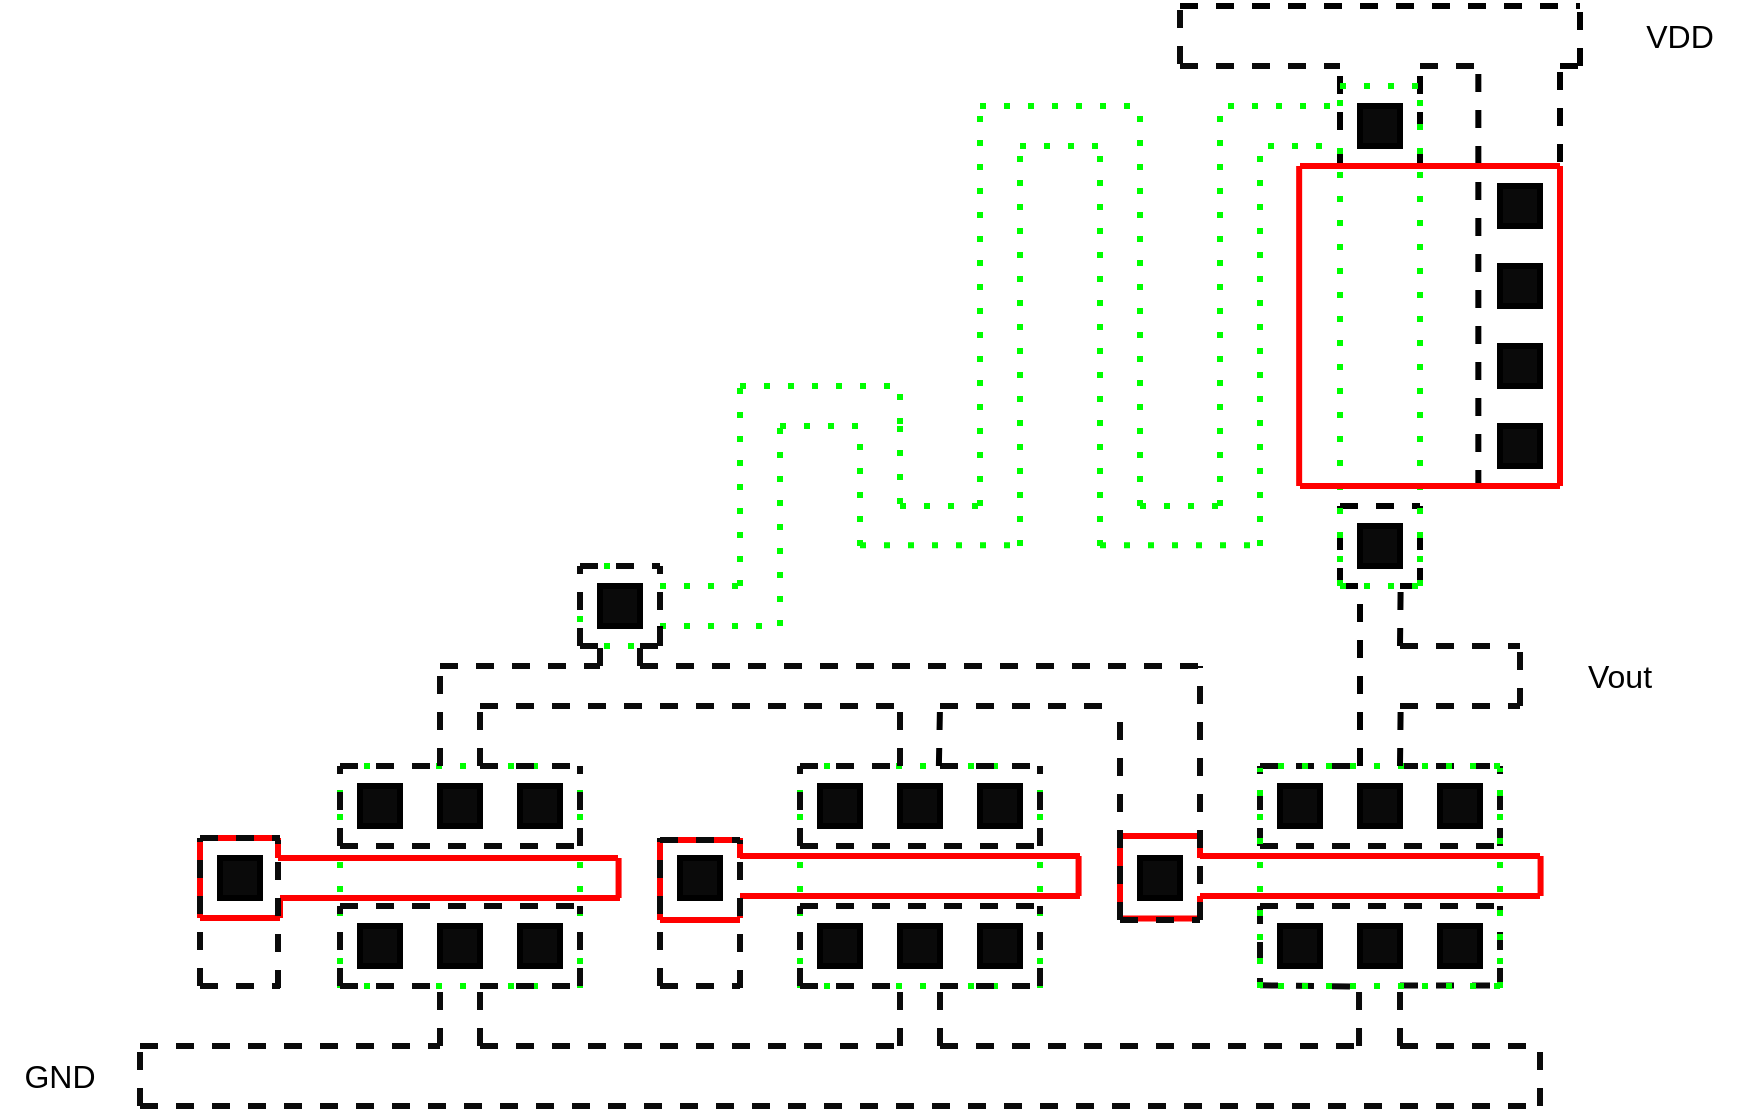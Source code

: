 <mxfile version="18.1.1" type="github">
  <diagram name="Page-1" id="099fd60b-425b-db50-ffb0-6b813814b670">
    <mxGraphModel dx="1888" dy="539" grid="1" gridSize="10" guides="1" tooltips="1" connect="1" arrows="1" fold="1" page="1" pageScale="1" pageWidth="850" pageHeight="1100" background="none" math="0" shadow="0">
      <root>
        <mxCell id="0" />
        <mxCell id="1" parent="0" />
        <mxCell id="wA9x3qdydGXnw0zg_fOg-1" value="" style="endArrow=none;dashed=1;html=1;rounded=0;strokeWidth=3;" edge="1" parent="1">
          <mxGeometry width="50" height="50" relative="1" as="geometry">
            <mxPoint x="440" y="50" as="sourcePoint" />
            <mxPoint x="640" y="50" as="targetPoint" />
          </mxGeometry>
        </mxCell>
        <mxCell id="wA9x3qdydGXnw0zg_fOg-2" value="" style="endArrow=none;dashed=1;html=1;rounded=0;strokeWidth=3;" edge="1" parent="1">
          <mxGeometry width="50" height="50" relative="1" as="geometry">
            <mxPoint x="640" y="80" as="sourcePoint" />
            <mxPoint x="640" y="50" as="targetPoint" />
          </mxGeometry>
        </mxCell>
        <mxCell id="wA9x3qdydGXnw0zg_fOg-4" value="" style="endArrow=none;dashed=1;html=1;rounded=0;strokeWidth=3;" edge="1" parent="1">
          <mxGeometry width="50" height="50" relative="1" as="geometry">
            <mxPoint x="630" y="80" as="sourcePoint" />
            <mxPoint x="640" y="80" as="targetPoint" />
          </mxGeometry>
        </mxCell>
        <mxCell id="wA9x3qdydGXnw0zg_fOg-6" value="" style="endArrow=none;dashed=1;html=1;rounded=0;strokeWidth=3;" edge="1" parent="1">
          <mxGeometry width="50" height="50" relative="1" as="geometry">
            <mxPoint x="630" y="290" as="sourcePoint" />
            <mxPoint x="630" y="80" as="targetPoint" />
          </mxGeometry>
        </mxCell>
        <mxCell id="wA9x3qdydGXnw0zg_fOg-7" value="" style="endArrow=none;dashed=1;html=1;rounded=0;strokeWidth=3;" edge="1" parent="1">
          <mxGeometry width="50" height="50" relative="1" as="geometry">
            <mxPoint x="589.17" y="291" as="sourcePoint" />
            <mxPoint x="589.17" y="81" as="targetPoint" />
          </mxGeometry>
        </mxCell>
        <mxCell id="wA9x3qdydGXnw0zg_fOg-9" value="" style="rounded=0;whiteSpace=wrap;html=1;fillColor=#0A0A0A;strokeWidth=3;" vertex="1" parent="1">
          <mxGeometry x="530" y="100" width="20" height="20" as="geometry" />
        </mxCell>
        <mxCell id="wA9x3qdydGXnw0zg_fOg-10" value="" style="rounded=0;whiteSpace=wrap;html=1;fillColor=#0A0A0A;strokeWidth=3;" vertex="1" parent="1">
          <mxGeometry x="600" y="140" width="20" height="20" as="geometry" />
        </mxCell>
        <mxCell id="wA9x3qdydGXnw0zg_fOg-11" value="" style="rounded=0;whiteSpace=wrap;html=1;fillColor=#0A0A0A;strokeWidth=3;" vertex="1" parent="1">
          <mxGeometry x="600" y="180" width="20" height="20" as="geometry" />
        </mxCell>
        <mxCell id="wA9x3qdydGXnw0zg_fOg-12" value="" style="rounded=0;whiteSpace=wrap;html=1;fillColor=#0A0A0A;strokeWidth=3;" vertex="1" parent="1">
          <mxGeometry x="600" y="220" width="20" height="20" as="geometry" />
        </mxCell>
        <mxCell id="wA9x3qdydGXnw0zg_fOg-13" value="" style="endArrow=none;dashed=1;html=1;rounded=0;strokeWidth=3;" edge="1" parent="1">
          <mxGeometry width="50" height="50" relative="1" as="geometry">
            <mxPoint x="560" y="130" as="sourcePoint" />
            <mxPoint x="560" y="80" as="targetPoint" />
          </mxGeometry>
        </mxCell>
        <mxCell id="wA9x3qdydGXnw0zg_fOg-14" value="" style="endArrow=none;dashed=1;html=1;rounded=0;strokeWidth=3;" edge="1" parent="1">
          <mxGeometry width="50" height="50" relative="1" as="geometry">
            <mxPoint x="520" y="130" as="sourcePoint" />
            <mxPoint x="560" y="130" as="targetPoint" />
          </mxGeometry>
        </mxCell>
        <mxCell id="wA9x3qdydGXnw0zg_fOg-15" value="" style="endArrow=none;dashed=1;html=1;rounded=0;strokeWidth=3;" edge="1" parent="1">
          <mxGeometry width="50" height="50" relative="1" as="geometry">
            <mxPoint x="520" y="130" as="sourcePoint" />
            <mxPoint x="520" y="80" as="targetPoint" />
          </mxGeometry>
        </mxCell>
        <mxCell id="wA9x3qdydGXnw0zg_fOg-16" value="" style="rounded=0;whiteSpace=wrap;html=1;fillColor=#0A0A0A;strokeWidth=3;" vertex="1" parent="1">
          <mxGeometry x="600" y="260" width="20" height="20" as="geometry" />
        </mxCell>
        <mxCell id="wA9x3qdydGXnw0zg_fOg-17" value="" style="endArrow=none;dashed=1;html=1;rounded=0;strokeWidth=3;" edge="1" parent="1">
          <mxGeometry width="50" height="50" relative="1" as="geometry">
            <mxPoint x="590" y="290" as="sourcePoint" />
            <mxPoint x="630" y="290" as="targetPoint" />
          </mxGeometry>
        </mxCell>
        <mxCell id="wA9x3qdydGXnw0zg_fOg-18" value="" style="endArrow=none;dashed=1;html=1;rounded=0;strokeWidth=3;" edge="1" parent="1">
          <mxGeometry width="50" height="50" relative="1" as="geometry">
            <mxPoint x="520" y="300" as="sourcePoint" />
            <mxPoint x="560" y="300" as="targetPoint" />
          </mxGeometry>
        </mxCell>
        <mxCell id="wA9x3qdydGXnw0zg_fOg-19" value="" style="endArrow=none;dashed=1;html=1;rounded=0;strokeWidth=3;" edge="1" parent="1">
          <mxGeometry width="50" height="50" relative="1" as="geometry">
            <mxPoint x="560" y="340" as="sourcePoint" />
            <mxPoint x="560" y="300" as="targetPoint" />
          </mxGeometry>
        </mxCell>
        <mxCell id="wA9x3qdydGXnw0zg_fOg-20" value="" style="endArrow=none;dashed=1;html=1;rounded=0;strokeWidth=3;" edge="1" parent="1">
          <mxGeometry width="50" height="50" relative="1" as="geometry">
            <mxPoint x="520" y="340" as="sourcePoint" />
            <mxPoint x="520" y="300" as="targetPoint" />
          </mxGeometry>
        </mxCell>
        <mxCell id="wA9x3qdydGXnw0zg_fOg-21" value="" style="rounded=0;whiteSpace=wrap;html=1;fillColor=#0A0A0A;strokeWidth=3;" vertex="1" parent="1">
          <mxGeometry x="530" y="310" width="20" height="20" as="geometry" />
        </mxCell>
        <mxCell id="wA9x3qdydGXnw0zg_fOg-22" value="" style="endArrow=none;dashed=1;html=1;rounded=0;strokeWidth=3;" edge="1" parent="1">
          <mxGeometry width="50" height="50" relative="1" as="geometry">
            <mxPoint x="520" y="340" as="sourcePoint" />
            <mxPoint x="530" y="340" as="targetPoint" />
          </mxGeometry>
        </mxCell>
        <mxCell id="wA9x3qdydGXnw0zg_fOg-23" value="" style="endArrow=none;dashed=1;html=1;rounded=0;strokeWidth=3;" edge="1" parent="1">
          <mxGeometry width="50" height="50" relative="1" as="geometry">
            <mxPoint x="550" y="340" as="sourcePoint" />
            <mxPoint x="560" y="340" as="targetPoint" />
          </mxGeometry>
        </mxCell>
        <mxCell id="wA9x3qdydGXnw0zg_fOg-24" value="" style="endArrow=none;dashed=1;html=1;rounded=0;strokeWidth=3;" edge="1" parent="1">
          <mxGeometry width="50" height="50" relative="1" as="geometry">
            <mxPoint x="530" y="430" as="sourcePoint" />
            <mxPoint x="530" y="340" as="targetPoint" />
          </mxGeometry>
        </mxCell>
        <mxCell id="wA9x3qdydGXnw0zg_fOg-27" value="" style="endArrow=none;dashed=1;html=1;dashPattern=1 3;strokeWidth=3;rounded=0;strokeColor=#00FF00;" edge="1" parent="1">
          <mxGeometry width="50" height="50" relative="1" as="geometry">
            <mxPoint x="520" y="90" as="sourcePoint" />
            <mxPoint x="560" y="90" as="targetPoint" />
          </mxGeometry>
        </mxCell>
        <mxCell id="wA9x3qdydGXnw0zg_fOg-28" value="" style="endArrow=none;dashed=1;html=1;dashPattern=1 3;strokeWidth=3;rounded=0;strokeColor=#00FF00;" edge="1" parent="1">
          <mxGeometry width="50" height="50" relative="1" as="geometry">
            <mxPoint x="520" y="340" as="sourcePoint" />
            <mxPoint x="520" y="120" as="targetPoint" />
          </mxGeometry>
        </mxCell>
        <mxCell id="wA9x3qdydGXnw0zg_fOg-29" value="" style="endArrow=none;dashed=1;html=1;dashPattern=1 3;strokeWidth=3;rounded=0;strokeColor=#00FF00;" edge="1" parent="1">
          <mxGeometry width="50" height="50" relative="1" as="geometry">
            <mxPoint x="560" y="340" as="sourcePoint" />
            <mxPoint x="560" y="90" as="targetPoint" />
          </mxGeometry>
        </mxCell>
        <mxCell id="wA9x3qdydGXnw0zg_fOg-30" value="" style="endArrow=none;dashed=1;html=1;dashPattern=1 3;strokeWidth=3;rounded=0;strokeColor=#00FF00;" edge="1" parent="1">
          <mxGeometry width="50" height="50" relative="1" as="geometry">
            <mxPoint x="520" y="340" as="sourcePoint" />
            <mxPoint x="560" y="340" as="targetPoint" />
          </mxGeometry>
        </mxCell>
        <mxCell id="wA9x3qdydGXnw0zg_fOg-31" value="" style="endArrow=none;dashed=1;html=1;rounded=0;strokeWidth=3;" edge="1" parent="1">
          <mxGeometry width="50" height="50" relative="1" as="geometry">
            <mxPoint x="550" y="370" as="sourcePoint" />
            <mxPoint x="550.33" y="340" as="targetPoint" />
          </mxGeometry>
        </mxCell>
        <mxCell id="wA9x3qdydGXnw0zg_fOg-33" value="" style="endArrow=none;html=1;rounded=0;strokeColor=#FF0000;strokeWidth=3;" edge="1" parent="1">
          <mxGeometry width="50" height="50" relative="1" as="geometry">
            <mxPoint x="500" y="130" as="sourcePoint" />
            <mxPoint x="630" y="130" as="targetPoint" />
          </mxGeometry>
        </mxCell>
        <mxCell id="wA9x3qdydGXnw0zg_fOg-34" value="" style="endArrow=none;html=1;rounded=0;strokeColor=#FF0000;strokeWidth=3;" edge="1" parent="1">
          <mxGeometry width="50" height="50" relative="1" as="geometry">
            <mxPoint x="630" y="290" as="sourcePoint" />
            <mxPoint x="630" y="130" as="targetPoint" />
          </mxGeometry>
        </mxCell>
        <mxCell id="wA9x3qdydGXnw0zg_fOg-35" value="" style="endArrow=none;html=1;rounded=0;strokeColor=#FF0000;strokeWidth=3;" edge="1" parent="1">
          <mxGeometry width="50" height="50" relative="1" as="geometry">
            <mxPoint x="500" y="290" as="sourcePoint" />
            <mxPoint x="630" y="290" as="targetPoint" />
          </mxGeometry>
        </mxCell>
        <mxCell id="wA9x3qdydGXnw0zg_fOg-36" value="" style="endArrow=none;html=1;rounded=0;strokeColor=#FF0000;strokeWidth=3;" edge="1" parent="1">
          <mxGeometry width="50" height="50" relative="1" as="geometry">
            <mxPoint x="499.58" y="290" as="sourcePoint" />
            <mxPoint x="499.58" y="130" as="targetPoint" />
          </mxGeometry>
        </mxCell>
        <mxCell id="wA9x3qdydGXnw0zg_fOg-37" value="" style="endArrow=none;dashed=1;html=1;rounded=0;strokeColor=#0A0A0A;strokeWidth=3;" edge="1" parent="1">
          <mxGeometry width="50" height="50" relative="1" as="geometry">
            <mxPoint x="550" y="370" as="sourcePoint" />
            <mxPoint x="610" y="370" as="targetPoint" />
          </mxGeometry>
        </mxCell>
        <mxCell id="wA9x3qdydGXnw0zg_fOg-38" value="" style="endArrow=none;dashed=1;html=1;rounded=0;strokeColor=#0A0A0A;strokeWidth=3;" edge="1" parent="1">
          <mxGeometry width="50" height="50" relative="1" as="geometry">
            <mxPoint x="550" y="400" as="sourcePoint" />
            <mxPoint x="610" y="400" as="targetPoint" />
          </mxGeometry>
        </mxCell>
        <mxCell id="wA9x3qdydGXnw0zg_fOg-39" value="" style="endArrow=none;dashed=1;html=1;rounded=0;strokeColor=#0A0A0A;strokeWidth=3;" edge="1" parent="1">
          <mxGeometry width="50" height="50" relative="1" as="geometry">
            <mxPoint x="550" y="430" as="sourcePoint" />
            <mxPoint x="600" y="430" as="targetPoint" />
          </mxGeometry>
        </mxCell>
        <mxCell id="wA9x3qdydGXnw0zg_fOg-40" value="" style="endArrow=none;dashed=1;html=1;rounded=0;strokeColor=#0A0A0A;strokeWidth=3;" edge="1" parent="1">
          <mxGeometry width="50" height="50" relative="1" as="geometry">
            <mxPoint x="480" y="430" as="sourcePoint" />
            <mxPoint x="530" y="430" as="targetPoint" />
          </mxGeometry>
        </mxCell>
        <mxCell id="wA9x3qdydGXnw0zg_fOg-41" value="" style="endArrow=none;dashed=1;html=1;rounded=0;strokeColor=#0A0A0A;strokeWidth=3;" edge="1" parent="1">
          <mxGeometry width="50" height="50" relative="1" as="geometry">
            <mxPoint x="600" y="470" as="sourcePoint" />
            <mxPoint x="600" y="430" as="targetPoint" />
          </mxGeometry>
        </mxCell>
        <mxCell id="wA9x3qdydGXnw0zg_fOg-42" value="" style="endArrow=none;dashed=1;html=1;rounded=0;strokeColor=#0A0A0A;strokeWidth=3;" edge="1" parent="1">
          <mxGeometry width="50" height="50" relative="1" as="geometry">
            <mxPoint x="480" y="470" as="sourcePoint" />
            <mxPoint x="480" y="430" as="targetPoint" />
          </mxGeometry>
        </mxCell>
        <mxCell id="wA9x3qdydGXnw0zg_fOg-43" value="" style="endArrow=none;dashed=1;html=1;rounded=0;strokeColor=#0A0A0A;strokeWidth=3;" edge="1" parent="1">
          <mxGeometry width="50" height="50" relative="1" as="geometry">
            <mxPoint x="480" y="500" as="sourcePoint" />
            <mxPoint x="600" y="500" as="targetPoint" />
          </mxGeometry>
        </mxCell>
        <mxCell id="wA9x3qdydGXnw0zg_fOg-44" value="" style="rounded=0;whiteSpace=wrap;html=1;fillColor=#0A0A0A;strokeWidth=3;" vertex="1" parent="1">
          <mxGeometry x="490" y="440" width="20" height="20" as="geometry" />
        </mxCell>
        <mxCell id="wA9x3qdydGXnw0zg_fOg-45" value="" style="rounded=0;whiteSpace=wrap;html=1;fillColor=#0A0A0A;strokeWidth=3;" vertex="1" parent="1">
          <mxGeometry x="530" y="440" width="20" height="20" as="geometry" />
        </mxCell>
        <mxCell id="wA9x3qdydGXnw0zg_fOg-46" value="" style="rounded=0;whiteSpace=wrap;html=1;fillColor=#0A0A0A;strokeWidth=3;" vertex="1" parent="1">
          <mxGeometry x="570" y="440" width="20" height="20" as="geometry" />
        </mxCell>
        <mxCell id="wA9x3qdydGXnw0zg_fOg-47" value="" style="endArrow=none;dashed=1;html=1;rounded=0;strokeColor=#0A0A0A;strokeWidth=3;" edge="1" parent="1">
          <mxGeometry width="50" height="50" relative="1" as="geometry">
            <mxPoint x="480" y="470" as="sourcePoint" />
            <mxPoint x="600" y="470" as="targetPoint" />
          </mxGeometry>
        </mxCell>
        <mxCell id="wA9x3qdydGXnw0zg_fOg-48" value="" style="endArrow=none;dashed=1;html=1;rounded=0;strokeColor=#0A0A0A;strokeWidth=3;" edge="1" parent="1">
          <mxGeometry width="50" height="50" relative="1" as="geometry">
            <mxPoint x="480" y="500" as="sourcePoint" />
            <mxPoint x="480" y="540" as="targetPoint" />
          </mxGeometry>
        </mxCell>
        <mxCell id="wA9x3qdydGXnw0zg_fOg-49" value="" style="endArrow=none;dashed=1;html=1;rounded=0;strokeColor=#0A0A0A;strokeWidth=3;" edge="1" parent="1">
          <mxGeometry width="50" height="50" relative="1" as="geometry">
            <mxPoint x="600" y="540" as="sourcePoint" />
            <mxPoint x="600" y="500" as="targetPoint" />
          </mxGeometry>
        </mxCell>
        <mxCell id="wA9x3qdydGXnw0zg_fOg-50" value="" style="endArrow=none;dashed=1;html=1;rounded=0;strokeColor=#0A0A0A;strokeWidth=3;" edge="1" parent="1">
          <mxGeometry width="50" height="50" relative="1" as="geometry">
            <mxPoint x="480" y="539.67" as="sourcePoint" />
            <mxPoint x="530" y="540.34" as="targetPoint" />
          </mxGeometry>
        </mxCell>
        <mxCell id="wA9x3qdydGXnw0zg_fOg-51" value="" style="endArrow=none;dashed=1;html=1;rounded=0;strokeColor=#0A0A0A;strokeWidth=3;" edge="1" parent="1">
          <mxGeometry width="50" height="50" relative="1" as="geometry">
            <mxPoint x="550" y="539.76" as="sourcePoint" />
            <mxPoint x="600" y="539.76" as="targetPoint" />
          </mxGeometry>
        </mxCell>
        <mxCell id="wA9x3qdydGXnw0zg_fOg-52" value="" style="endArrow=none;dashed=1;html=1;rounded=0;strokeColor=#0A0A0A;strokeWidth=3;" edge="1" parent="1">
          <mxGeometry width="50" height="50" relative="1" as="geometry">
            <mxPoint x="550" y="570" as="sourcePoint" />
            <mxPoint x="550" y="540" as="targetPoint" />
          </mxGeometry>
        </mxCell>
        <mxCell id="wA9x3qdydGXnw0zg_fOg-53" value="" style="endArrow=none;dashed=1;html=1;rounded=0;strokeColor=#0A0A0A;strokeWidth=3;" edge="1" parent="1">
          <mxGeometry width="50" height="50" relative="1" as="geometry">
            <mxPoint x="529.51" y="570" as="sourcePoint" />
            <mxPoint x="529.51" y="540" as="targetPoint" />
          </mxGeometry>
        </mxCell>
        <mxCell id="wA9x3qdydGXnw0zg_fOg-54" value="" style="rounded=0;whiteSpace=wrap;html=1;fillColor=#0A0A0A;strokeWidth=3;" vertex="1" parent="1">
          <mxGeometry x="530" y="510" width="20" height="20" as="geometry" />
        </mxCell>
        <mxCell id="wA9x3qdydGXnw0zg_fOg-55" value="" style="rounded=0;whiteSpace=wrap;html=1;fillColor=#0A0A0A;strokeWidth=3;" vertex="1" parent="1">
          <mxGeometry x="490" y="510" width="20" height="20" as="geometry" />
        </mxCell>
        <mxCell id="wA9x3qdydGXnw0zg_fOg-56" value="" style="rounded=0;whiteSpace=wrap;html=1;fillColor=#0A0A0A;strokeWidth=3;" vertex="1" parent="1">
          <mxGeometry x="570" y="510" width="20" height="20" as="geometry" />
        </mxCell>
        <mxCell id="wA9x3qdydGXnw0zg_fOg-58" value="" style="endArrow=none;dashed=1;html=1;dashPattern=1 3;strokeWidth=3;rounded=0;strokeColor=#00FF00;" edge="1" parent="1">
          <mxGeometry width="50" height="50" relative="1" as="geometry">
            <mxPoint x="480" y="541" as="sourcePoint" />
            <mxPoint x="480" y="431" as="targetPoint" />
          </mxGeometry>
        </mxCell>
        <mxCell id="wA9x3qdydGXnw0zg_fOg-59" value="" style="endArrow=none;dashed=1;html=1;dashPattern=1 3;strokeWidth=3;rounded=0;strokeColor=#00FF00;" edge="1" parent="1">
          <mxGeometry width="50" height="50" relative="1" as="geometry">
            <mxPoint x="600" y="541" as="sourcePoint" />
            <mxPoint x="600" y="431" as="targetPoint" />
          </mxGeometry>
        </mxCell>
        <mxCell id="wA9x3qdydGXnw0zg_fOg-60" value="" style="endArrow=none;dashed=1;html=1;dashPattern=1 3;strokeWidth=3;rounded=0;strokeColor=#00FF00;" edge="1" parent="1">
          <mxGeometry width="50" height="50" relative="1" as="geometry">
            <mxPoint x="600" y="430" as="sourcePoint" />
            <mxPoint x="480" y="430" as="targetPoint" />
          </mxGeometry>
        </mxCell>
        <mxCell id="wA9x3qdydGXnw0zg_fOg-61" value="" style="endArrow=none;dashed=1;html=1;dashPattern=1 3;strokeWidth=3;rounded=0;strokeColor=#00FF00;" edge="1" parent="1">
          <mxGeometry width="50" height="50" relative="1" as="geometry">
            <mxPoint x="600" y="540" as="sourcePoint" />
            <mxPoint x="480" y="540" as="targetPoint" />
          </mxGeometry>
        </mxCell>
        <mxCell id="wA9x3qdydGXnw0zg_fOg-62" value="" style="endArrow=none;html=1;rounded=0;strokeColor=#FF0000;strokeWidth=3;" edge="1" parent="1">
          <mxGeometry width="50" height="50" relative="1" as="geometry">
            <mxPoint x="450" y="475" as="sourcePoint" />
            <mxPoint x="620" y="475" as="targetPoint" />
          </mxGeometry>
        </mxCell>
        <mxCell id="wA9x3qdydGXnw0zg_fOg-64" value="" style="endArrow=none;html=1;rounded=0;strokeColor=#FF0000;strokeWidth=3;" edge="1" parent="1">
          <mxGeometry width="50" height="50" relative="1" as="geometry">
            <mxPoint x="450" y="495" as="sourcePoint" />
            <mxPoint x="620" y="495" as="targetPoint" />
          </mxGeometry>
        </mxCell>
        <mxCell id="wA9x3qdydGXnw0zg_fOg-65" value="" style="endArrow=none;html=1;rounded=0;strokeColor=#FF0000;strokeWidth=3;" edge="1" parent="1">
          <mxGeometry width="50" height="50" relative="1" as="geometry">
            <mxPoint x="620.29" y="485" as="sourcePoint" />
            <mxPoint x="620.29" y="475" as="targetPoint" />
            <Array as="points">
              <mxPoint x="620.29" y="495" />
            </Array>
          </mxGeometry>
        </mxCell>
        <mxCell id="wA9x3qdydGXnw0zg_fOg-67" value="" style="endArrow=none;html=1;rounded=0;strokeColor=#FF0000;strokeWidth=3;" edge="1" parent="1">
          <mxGeometry width="50" height="50" relative="1" as="geometry">
            <mxPoint x="450" y="476" as="sourcePoint" />
            <mxPoint x="450" y="466" as="targetPoint" />
          </mxGeometry>
        </mxCell>
        <mxCell id="wA9x3qdydGXnw0zg_fOg-68" value="" style="endArrow=none;html=1;rounded=0;strokeColor=#FF0000;strokeWidth=3;" edge="1" parent="1">
          <mxGeometry width="50" height="50" relative="1" as="geometry">
            <mxPoint x="450" y="505" as="sourcePoint" />
            <mxPoint x="450" y="495" as="targetPoint" />
          </mxGeometry>
        </mxCell>
        <mxCell id="wA9x3qdydGXnw0zg_fOg-69" value="" style="endArrow=none;html=1;rounded=0;strokeColor=#FF0000;strokeWidth=3;" edge="1" parent="1">
          <mxGeometry width="50" height="50" relative="1" as="geometry">
            <mxPoint x="410" y="465" as="sourcePoint" />
            <mxPoint x="450" y="465" as="targetPoint" />
          </mxGeometry>
        </mxCell>
        <mxCell id="wA9x3qdydGXnw0zg_fOg-70" value="" style="endArrow=none;html=1;rounded=0;strokeColor=#FF0000;strokeWidth=3;" edge="1" parent="1">
          <mxGeometry width="50" height="50" relative="1" as="geometry">
            <mxPoint x="410" y="506.29" as="sourcePoint" />
            <mxPoint x="450" y="506.29" as="targetPoint" />
          </mxGeometry>
        </mxCell>
        <mxCell id="wA9x3qdydGXnw0zg_fOg-71" value="" style="endArrow=none;html=1;rounded=0;strokeColor=#FF0000;strokeWidth=3;" edge="1" parent="1">
          <mxGeometry width="50" height="50" relative="1" as="geometry">
            <mxPoint x="410" y="466" as="sourcePoint" />
            <mxPoint x="410" y="506" as="targetPoint" />
          </mxGeometry>
        </mxCell>
        <mxCell id="wA9x3qdydGXnw0zg_fOg-72" value="" style="rounded=0;whiteSpace=wrap;html=1;fillColor=#0A0A0A;strokeWidth=3;" vertex="1" parent="1">
          <mxGeometry x="420" y="476" width="20" height="20" as="geometry" />
        </mxCell>
        <mxCell id="wA9x3qdydGXnw0zg_fOg-74" value="" style="endArrow=none;dashed=1;html=1;rounded=0;strokeColor=#0A0A0A;strokeWidth=3;" edge="1" parent="1">
          <mxGeometry width="50" height="50" relative="1" as="geometry">
            <mxPoint x="550" y="570" as="sourcePoint" />
            <mxPoint x="620" y="570" as="targetPoint" />
          </mxGeometry>
        </mxCell>
        <mxCell id="wA9x3qdydGXnw0zg_fOg-75" value="" style="endArrow=none;dashed=1;html=1;rounded=0;strokeColor=#0A0A0A;strokeWidth=3;" edge="1" parent="1">
          <mxGeometry width="50" height="50" relative="1" as="geometry">
            <mxPoint x="620" y="600" as="sourcePoint" />
            <mxPoint x="620" y="570" as="targetPoint" />
          </mxGeometry>
        </mxCell>
        <mxCell id="wA9x3qdydGXnw0zg_fOg-76" value="" style="endArrow=none;dashed=1;html=1;rounded=0;strokeColor=#0A0A0A;strokeWidth=3;" edge="1" parent="1">
          <mxGeometry width="50" height="50" relative="1" as="geometry">
            <mxPoint x="-80" y="600" as="sourcePoint" />
            <mxPoint x="620" y="600" as="targetPoint" />
          </mxGeometry>
        </mxCell>
        <mxCell id="wA9x3qdydGXnw0zg_fOg-77" value="" style="endArrow=none;dashed=1;html=1;rounded=0;strokeColor=#0A0A0A;strokeWidth=3;" edge="1" parent="1">
          <mxGeometry width="50" height="50" relative="1" as="geometry">
            <mxPoint x="-80" y="570" as="sourcePoint" />
            <mxPoint x="70" y="570" as="targetPoint" />
          </mxGeometry>
        </mxCell>
        <mxCell id="wA9x3qdydGXnw0zg_fOg-78" value="" style="endArrow=none;dashed=1;html=1;rounded=0;strokeColor=#0A0A0A;strokeWidth=3;" edge="1" parent="1">
          <mxGeometry width="50" height="50" relative="1" as="geometry">
            <mxPoint x="410" y="507" as="sourcePoint" />
            <mxPoint x="410" y="400" as="targetPoint" />
          </mxGeometry>
        </mxCell>
        <mxCell id="wA9x3qdydGXnw0zg_fOg-79" value="" style="endArrow=none;dashed=1;html=1;rounded=0;strokeColor=#0A0A0A;strokeWidth=3;" edge="1" parent="1">
          <mxGeometry width="50" height="50" relative="1" as="geometry">
            <mxPoint x="450" y="507" as="sourcePoint" />
            <mxPoint x="450" y="380" as="targetPoint" />
          </mxGeometry>
        </mxCell>
        <mxCell id="wA9x3qdydGXnw0zg_fOg-81" value="" style="endArrow=none;dashed=1;html=1;rounded=0;strokeColor=#0A0A0A;strokeWidth=3;" edge="1" parent="1">
          <mxGeometry width="50" height="50" relative="1" as="geometry">
            <mxPoint x="410" y="507" as="sourcePoint" />
            <mxPoint x="450" y="507" as="targetPoint" />
          </mxGeometry>
        </mxCell>
        <mxCell id="wA9x3qdydGXnw0zg_fOg-83" value="" style="endArrow=none;html=1;rounded=0;strokeColor=#FF0000;strokeWidth=3;" edge="1" parent="1">
          <mxGeometry width="50" height="50" relative="1" as="geometry">
            <mxPoint x="220" y="475" as="sourcePoint" />
            <mxPoint x="390" y="475" as="targetPoint" />
          </mxGeometry>
        </mxCell>
        <mxCell id="wA9x3qdydGXnw0zg_fOg-84" value="" style="endArrow=none;html=1;rounded=0;strokeColor=#FF0000;strokeWidth=3;" edge="1" parent="1">
          <mxGeometry width="50" height="50" relative="1" as="geometry">
            <mxPoint x="220.0" y="495.0" as="sourcePoint" />
            <mxPoint x="390" y="495.0" as="targetPoint" />
          </mxGeometry>
        </mxCell>
        <mxCell id="wA9x3qdydGXnw0zg_fOg-85" value="" style="endArrow=none;html=1;rounded=0;strokeColor=#FF0000;strokeWidth=3;" edge="1" parent="1">
          <mxGeometry width="50" height="50" relative="1" as="geometry">
            <mxPoint x="389.29" y="485" as="sourcePoint" />
            <mxPoint x="389.29" y="475" as="targetPoint" />
            <Array as="points">
              <mxPoint x="389.29" y="495" />
            </Array>
          </mxGeometry>
        </mxCell>
        <mxCell id="wA9x3qdydGXnw0zg_fOg-86" value="" style="endArrow=none;html=1;rounded=0;strokeColor=#FF0000;strokeWidth=3;" edge="1" parent="1">
          <mxGeometry width="50" height="50" relative="1" as="geometry">
            <mxPoint x="220" y="506" as="sourcePoint" />
            <mxPoint x="220" y="496" as="targetPoint" />
          </mxGeometry>
        </mxCell>
        <mxCell id="wA9x3qdydGXnw0zg_fOg-87" value="" style="endArrow=none;html=1;rounded=0;strokeColor=#FF0000;strokeWidth=3;" edge="1" parent="1">
          <mxGeometry width="50" height="50" relative="1" as="geometry">
            <mxPoint x="220.0" y="476" as="sourcePoint" />
            <mxPoint x="220.0" y="466" as="targetPoint" />
          </mxGeometry>
        </mxCell>
        <mxCell id="wA9x3qdydGXnw0zg_fOg-88" value="" style="endArrow=none;html=1;rounded=0;strokeColor=#FF0000;strokeWidth=3;" edge="1" parent="1">
          <mxGeometry width="50" height="50" relative="1" as="geometry">
            <mxPoint x="180" y="467" as="sourcePoint" />
            <mxPoint x="220" y="467" as="targetPoint" />
          </mxGeometry>
        </mxCell>
        <mxCell id="wA9x3qdydGXnw0zg_fOg-89" value="" style="endArrow=none;html=1;rounded=0;strokeColor=#FF0000;strokeWidth=3;" edge="1" parent="1">
          <mxGeometry width="50" height="50" relative="1" as="geometry">
            <mxPoint x="180" y="507" as="sourcePoint" />
            <mxPoint x="180" y="468" as="targetPoint" />
          </mxGeometry>
        </mxCell>
        <mxCell id="wA9x3qdydGXnw0zg_fOg-90" value="" style="endArrow=none;html=1;rounded=0;strokeColor=#FF0000;strokeWidth=3;" edge="1" parent="1">
          <mxGeometry width="50" height="50" relative="1" as="geometry">
            <mxPoint x="220" y="507" as="sourcePoint" />
            <mxPoint x="180" y="507" as="targetPoint" />
          </mxGeometry>
        </mxCell>
        <mxCell id="wA9x3qdydGXnw0zg_fOg-91" value="" style="rounded=0;whiteSpace=wrap;html=1;fillColor=#0A0A0A;strokeWidth=3;" vertex="1" parent="1">
          <mxGeometry x="190" y="476" width="20" height="20" as="geometry" />
        </mxCell>
        <mxCell id="wA9x3qdydGXnw0zg_fOg-92" value="" style="endArrow=none;dashed=1;html=1;dashPattern=1 3;strokeWidth=3;rounded=0;strokeColor=#00FF00;" edge="1" parent="1">
          <mxGeometry width="50" height="50" relative="1" as="geometry">
            <mxPoint x="250" y="541" as="sourcePoint" />
            <mxPoint x="250" y="431" as="targetPoint" />
          </mxGeometry>
        </mxCell>
        <mxCell id="wA9x3qdydGXnw0zg_fOg-93" value="" style="endArrow=none;dashed=1;html=1;dashPattern=1 3;strokeWidth=3;rounded=0;strokeColor=#00FF00;" edge="1" parent="1">
          <mxGeometry width="50" height="50" relative="1" as="geometry">
            <mxPoint x="250" y="430" as="sourcePoint" />
            <mxPoint x="370" y="430" as="targetPoint" />
          </mxGeometry>
        </mxCell>
        <mxCell id="wA9x3qdydGXnw0zg_fOg-95" value="" style="endArrow=none;dashed=1;html=1;dashPattern=1 3;strokeWidth=3;rounded=0;strokeColor=#00FF00;" edge="1" parent="1">
          <mxGeometry width="50" height="50" relative="1" as="geometry">
            <mxPoint x="370" y="541" as="sourcePoint" />
            <mxPoint x="370" y="431" as="targetPoint" />
          </mxGeometry>
        </mxCell>
        <mxCell id="wA9x3qdydGXnw0zg_fOg-98" value="" style="endArrow=none;dashed=1;html=1;dashPattern=1 3;strokeWidth=3;rounded=0;strokeColor=#00FF00;" edge="1" parent="1">
          <mxGeometry width="50" height="50" relative="1" as="geometry">
            <mxPoint x="250" y="540" as="sourcePoint" />
            <mxPoint x="370" y="540" as="targetPoint" />
          </mxGeometry>
        </mxCell>
        <mxCell id="wA9x3qdydGXnw0zg_fOg-99" value="" style="rounded=0;whiteSpace=wrap;html=1;fillColor=#0A0A0A;strokeWidth=3;" vertex="1" parent="1">
          <mxGeometry x="260" y="440" width="20" height="20" as="geometry" />
        </mxCell>
        <mxCell id="wA9x3qdydGXnw0zg_fOg-100" value="" style="rounded=0;whiteSpace=wrap;html=1;fillColor=#0A0A0A;strokeWidth=3;" vertex="1" parent="1">
          <mxGeometry x="300" y="440" width="20" height="20" as="geometry" />
        </mxCell>
        <mxCell id="wA9x3qdydGXnw0zg_fOg-101" value="" style="rounded=0;whiteSpace=wrap;html=1;fillColor=#0A0A0A;strokeWidth=3;" vertex="1" parent="1">
          <mxGeometry x="340" y="440" width="20" height="20" as="geometry" />
        </mxCell>
        <mxCell id="wA9x3qdydGXnw0zg_fOg-102" value="" style="rounded=0;whiteSpace=wrap;html=1;fillColor=#0A0A0A;strokeWidth=3;" vertex="1" parent="1">
          <mxGeometry x="260" y="510" width="20" height="20" as="geometry" />
        </mxCell>
        <mxCell id="wA9x3qdydGXnw0zg_fOg-103" value="" style="rounded=0;whiteSpace=wrap;html=1;fillColor=#0A0A0A;strokeWidth=3;" vertex="1" parent="1">
          <mxGeometry x="300" y="510" width="20" height="20" as="geometry" />
        </mxCell>
        <mxCell id="wA9x3qdydGXnw0zg_fOg-104" value="" style="rounded=0;whiteSpace=wrap;html=1;fillColor=#0A0A0A;strokeWidth=3;" vertex="1" parent="1">
          <mxGeometry x="340" y="510" width="20" height="20" as="geometry" />
        </mxCell>
        <mxCell id="wA9x3qdydGXnw0zg_fOg-106" value="" style="endArrow=none;dashed=1;html=1;rounded=0;strokeColor=#0A0A0A;strokeWidth=3;" edge="1" parent="1">
          <mxGeometry width="50" height="50" relative="1" as="geometry">
            <mxPoint x="180" y="540" as="sourcePoint" />
            <mxPoint x="180" y="466" as="targetPoint" />
          </mxGeometry>
        </mxCell>
        <mxCell id="wA9x3qdydGXnw0zg_fOg-107" value="" style="endArrow=none;dashed=1;html=1;rounded=0;strokeColor=#0A0A0A;strokeWidth=3;" edge="1" parent="1">
          <mxGeometry width="50" height="50" relative="1" as="geometry">
            <mxPoint x="220" y="541" as="sourcePoint" />
            <mxPoint x="220" y="467" as="targetPoint" />
          </mxGeometry>
        </mxCell>
        <mxCell id="wA9x3qdydGXnw0zg_fOg-109" value="" style="endArrow=none;dashed=1;html=1;rounded=0;strokeColor=#0A0A0A;strokeWidth=3;" edge="1" parent="1">
          <mxGeometry width="50" height="50" relative="1" as="geometry">
            <mxPoint x="180" y="467" as="sourcePoint" />
            <mxPoint x="220" y="467" as="targetPoint" />
          </mxGeometry>
        </mxCell>
        <mxCell id="wA9x3qdydGXnw0zg_fOg-110" value="" style="endArrow=none;dashed=1;html=1;rounded=0;strokeColor=#0A0A0A;strokeWidth=3;" edge="1" parent="1">
          <mxGeometry width="50" height="50" relative="1" as="geometry">
            <mxPoint x="180" y="540" as="sourcePoint" />
            <mxPoint x="220" y="540" as="targetPoint" />
          </mxGeometry>
        </mxCell>
        <mxCell id="wA9x3qdydGXnw0zg_fOg-111" value="" style="endArrow=none;dashed=1;html=1;rounded=0;strokeColor=#0A0A0A;strokeWidth=3;" edge="1" parent="1">
          <mxGeometry width="50" height="50" relative="1" as="geometry">
            <mxPoint x="250" y="470" as="sourcePoint" />
            <mxPoint x="370" y="470" as="targetPoint" />
          </mxGeometry>
        </mxCell>
        <mxCell id="wA9x3qdydGXnw0zg_fOg-112" value="" style="endArrow=none;dashed=1;html=1;rounded=0;strokeColor=#0A0A0A;strokeWidth=3;" edge="1" parent="1">
          <mxGeometry width="50" height="50" relative="1" as="geometry">
            <mxPoint x="250" y="500.0" as="sourcePoint" />
            <mxPoint x="370" y="500.0" as="targetPoint" />
          </mxGeometry>
        </mxCell>
        <mxCell id="wA9x3qdydGXnw0zg_fOg-113" value="" style="endArrow=none;dashed=1;html=1;rounded=0;strokeColor=#0A0A0A;strokeWidth=3;" edge="1" parent="1">
          <mxGeometry width="50" height="50" relative="1" as="geometry">
            <mxPoint x="250" y="540.0" as="sourcePoint" />
            <mxPoint x="300" y="540" as="targetPoint" />
          </mxGeometry>
        </mxCell>
        <mxCell id="wA9x3qdydGXnw0zg_fOg-115" value="" style="endArrow=none;dashed=1;html=1;rounded=0;strokeColor=#0A0A0A;strokeWidth=3;" edge="1" parent="1">
          <mxGeometry width="50" height="50" relative="1" as="geometry">
            <mxPoint x="250" y="470" as="sourcePoint" />
            <mxPoint x="250" y="430" as="targetPoint" />
          </mxGeometry>
        </mxCell>
        <mxCell id="wA9x3qdydGXnw0zg_fOg-116" value="" style="endArrow=none;dashed=1;html=1;rounded=0;strokeColor=#0A0A0A;strokeWidth=3;" edge="1" parent="1">
          <mxGeometry width="50" height="50" relative="1" as="geometry">
            <mxPoint x="370" y="470" as="sourcePoint" />
            <mxPoint x="370" y="430" as="targetPoint" />
          </mxGeometry>
        </mxCell>
        <mxCell id="wA9x3qdydGXnw0zg_fOg-117" value="" style="endArrow=none;dashed=1;html=1;rounded=0;strokeColor=#0A0A0A;strokeWidth=3;" edge="1" parent="1">
          <mxGeometry width="50" height="50" relative="1" as="geometry">
            <mxPoint x="250" y="540" as="sourcePoint" />
            <mxPoint x="250" y="500" as="targetPoint" />
          </mxGeometry>
        </mxCell>
        <mxCell id="wA9x3qdydGXnw0zg_fOg-118" value="" style="endArrow=none;dashed=1;html=1;rounded=0;strokeColor=#0A0A0A;strokeWidth=3;" edge="1" parent="1">
          <mxGeometry width="50" height="50" relative="1" as="geometry">
            <mxPoint x="370" y="540" as="sourcePoint" />
            <mxPoint x="370" y="500" as="targetPoint" />
          </mxGeometry>
        </mxCell>
        <mxCell id="wA9x3qdydGXnw0zg_fOg-119" value="" style="endArrow=none;dashed=1;html=1;rounded=0;strokeWidth=3;" edge="1" parent="1">
          <mxGeometry width="50" height="50" relative="1" as="geometry">
            <mxPoint x="550" y="430" as="sourcePoint" />
            <mxPoint x="550.33" y="400" as="targetPoint" />
          </mxGeometry>
        </mxCell>
        <mxCell id="wA9x3qdydGXnw0zg_fOg-120" value="" style="endArrow=none;dashed=1;html=1;rounded=0;strokeColor=#0A0A0A;strokeWidth=3;" edge="1" parent="1">
          <mxGeometry width="50" height="50" relative="1" as="geometry">
            <mxPoint x="250" y="430" as="sourcePoint" />
            <mxPoint x="300" y="430" as="targetPoint" />
          </mxGeometry>
        </mxCell>
        <mxCell id="wA9x3qdydGXnw0zg_fOg-121" value="" style="endArrow=none;dashed=1;html=1;rounded=0;strokeColor=#0A0A0A;strokeWidth=3;" edge="1" parent="1">
          <mxGeometry width="50" height="50" relative="1" as="geometry">
            <mxPoint x="320" y="430" as="sourcePoint" />
            <mxPoint x="370" y="430" as="targetPoint" />
          </mxGeometry>
        </mxCell>
        <mxCell id="wA9x3qdydGXnw0zg_fOg-122" value="" style="endArrow=none;dashed=1;html=1;rounded=0;strokeColor=#0A0A0A;strokeWidth=3;" edge="1" parent="1">
          <mxGeometry width="50" height="50" relative="1" as="geometry">
            <mxPoint x="300" y="430" as="sourcePoint" />
            <mxPoint x="300" y="400" as="targetPoint" />
          </mxGeometry>
        </mxCell>
        <mxCell id="wA9x3qdydGXnw0zg_fOg-123" value="" style="endArrow=none;dashed=1;html=1;rounded=0;strokeWidth=3;" edge="1" parent="1">
          <mxGeometry width="50" height="50" relative="1" as="geometry">
            <mxPoint x="319.44" y="430" as="sourcePoint" />
            <mxPoint x="320" y="400" as="targetPoint" />
          </mxGeometry>
        </mxCell>
        <mxCell id="wA9x3qdydGXnw0zg_fOg-124" value="" style="endArrow=none;dashed=1;html=1;rounded=0;strokeColor=#0A0A0A;strokeWidth=3;" edge="1" parent="1">
          <mxGeometry width="50" height="50" relative="1" as="geometry">
            <mxPoint x="320" y="400" as="sourcePoint" />
            <mxPoint x="410" y="400" as="targetPoint" />
          </mxGeometry>
        </mxCell>
        <mxCell id="wA9x3qdydGXnw0zg_fOg-125" value="" style="endArrow=none;dashed=1;html=1;rounded=0;strokeColor=#0A0A0A;strokeWidth=3;" edge="1" parent="1">
          <mxGeometry width="50" height="50" relative="1" as="geometry">
            <mxPoint x="170" y="380" as="sourcePoint" />
            <mxPoint x="450" y="380" as="targetPoint" />
          </mxGeometry>
        </mxCell>
        <mxCell id="wA9x3qdydGXnw0zg_fOg-126" value="" style="endArrow=none;dashed=1;html=1;rounded=0;strokeColor=#0A0A0A;strokeWidth=3;" edge="1" parent="1">
          <mxGeometry width="50" height="50" relative="1" as="geometry">
            <mxPoint x="90" y="400" as="sourcePoint" />
            <mxPoint x="300" y="400" as="targetPoint" />
          </mxGeometry>
        </mxCell>
        <mxCell id="wA9x3qdydGXnw0zg_fOg-128" value="" style="endArrow=none;html=1;rounded=0;strokeColor=#FF0000;strokeWidth=3;" edge="1" parent="1">
          <mxGeometry width="50" height="50" relative="1" as="geometry">
            <mxPoint x="159.29" y="486" as="sourcePoint" />
            <mxPoint x="159.29" y="476" as="targetPoint" />
            <Array as="points">
              <mxPoint x="159.29" y="496" />
            </Array>
          </mxGeometry>
        </mxCell>
        <mxCell id="wA9x3qdydGXnw0zg_fOg-129" value="" style="endArrow=none;html=1;rounded=0;strokeColor=#FF0000;strokeWidth=3;" edge="1" parent="1">
          <mxGeometry width="50" height="50" relative="1" as="geometry">
            <mxPoint x="-11.0" y="476" as="sourcePoint" />
            <mxPoint x="159" y="476" as="targetPoint" />
          </mxGeometry>
        </mxCell>
        <mxCell id="wA9x3qdydGXnw0zg_fOg-130" value="" style="endArrow=none;html=1;rounded=0;strokeColor=#FF0000;strokeWidth=3;" edge="1" parent="1">
          <mxGeometry width="50" height="50" relative="1" as="geometry">
            <mxPoint x="-10.0" y="496.0" as="sourcePoint" />
            <mxPoint x="160" y="496.0" as="targetPoint" />
          </mxGeometry>
        </mxCell>
        <mxCell id="wA9x3qdydGXnw0zg_fOg-132" value="" style="endArrow=none;html=1;rounded=0;strokeColor=#FF0000;strokeWidth=3;" edge="1" parent="1">
          <mxGeometry width="50" height="50" relative="1" as="geometry">
            <mxPoint x="-11" y="476" as="sourcePoint" />
            <mxPoint x="-11" y="466" as="targetPoint" />
          </mxGeometry>
        </mxCell>
        <mxCell id="wA9x3qdydGXnw0zg_fOg-133" value="" style="endArrow=none;html=1;rounded=0;strokeColor=#FF0000;strokeWidth=3;" edge="1" parent="1">
          <mxGeometry width="50" height="50" relative="1" as="geometry">
            <mxPoint x="-10" y="506" as="sourcePoint" />
            <mxPoint x="-10" y="496" as="targetPoint" />
          </mxGeometry>
        </mxCell>
        <mxCell id="wA9x3qdydGXnw0zg_fOg-134" value="" style="endArrow=none;html=1;rounded=0;strokeColor=#FF0000;strokeWidth=3;" edge="1" parent="1">
          <mxGeometry width="50" height="50" relative="1" as="geometry">
            <mxPoint x="-50" y="466" as="sourcePoint" />
            <mxPoint x="-10" y="466" as="targetPoint" />
          </mxGeometry>
        </mxCell>
        <mxCell id="wA9x3qdydGXnw0zg_fOg-135" value="" style="endArrow=none;html=1;rounded=0;strokeColor=#FF0000;strokeWidth=3;" edge="1" parent="1">
          <mxGeometry width="50" height="50" relative="1" as="geometry">
            <mxPoint x="-50" y="466" as="sourcePoint" />
            <mxPoint x="-50" y="506" as="targetPoint" />
          </mxGeometry>
        </mxCell>
        <mxCell id="wA9x3qdydGXnw0zg_fOg-136" value="" style="endArrow=none;html=1;rounded=0;strokeColor=#FF0000;strokeWidth=3;" edge="1" parent="1">
          <mxGeometry width="50" height="50" relative="1" as="geometry">
            <mxPoint x="-50" y="506" as="sourcePoint" />
            <mxPoint x="-10" y="506" as="targetPoint" />
          </mxGeometry>
        </mxCell>
        <mxCell id="wA9x3qdydGXnw0zg_fOg-137" value="" style="endArrow=none;dashed=1;html=1;rounded=0;strokeColor=#0A0A0A;strokeWidth=3;" edge="1" parent="1">
          <mxGeometry width="50" height="50" relative="1" as="geometry">
            <mxPoint x="-50" y="540.0" as="sourcePoint" />
            <mxPoint x="-50" y="466" as="targetPoint" />
          </mxGeometry>
        </mxCell>
        <mxCell id="wA9x3qdydGXnw0zg_fOg-138" value="" style="endArrow=none;dashed=1;html=1;rounded=0;strokeColor=#0A0A0A;strokeWidth=3;" edge="1" parent="1">
          <mxGeometry width="50" height="50" relative="1" as="geometry">
            <mxPoint x="-50" y="540.0" as="sourcePoint" />
            <mxPoint x="-10" y="540.0" as="targetPoint" />
          </mxGeometry>
        </mxCell>
        <mxCell id="wA9x3qdydGXnw0zg_fOg-139" value="" style="endArrow=none;dashed=1;html=1;rounded=0;strokeColor=#0A0A0A;strokeWidth=3;" edge="1" parent="1">
          <mxGeometry width="50" height="50" relative="1" as="geometry">
            <mxPoint x="-11" y="541" as="sourcePoint" />
            <mxPoint x="-11" y="467" as="targetPoint" />
          </mxGeometry>
        </mxCell>
        <mxCell id="wA9x3qdydGXnw0zg_fOg-140" value="" style="endArrow=none;dashed=1;html=1;rounded=0;strokeColor=#0A0A0A;strokeWidth=3;" edge="1" parent="1">
          <mxGeometry width="50" height="50" relative="1" as="geometry">
            <mxPoint x="-50" y="466" as="sourcePoint" />
            <mxPoint x="-10" y="466" as="targetPoint" />
          </mxGeometry>
        </mxCell>
        <mxCell id="wA9x3qdydGXnw0zg_fOg-141" value="" style="rounded=0;whiteSpace=wrap;html=1;fillColor=#0A0A0A;strokeWidth=3;" vertex="1" parent="1">
          <mxGeometry x="-40" y="476" width="20" height="20" as="geometry" />
        </mxCell>
        <mxCell id="wA9x3qdydGXnw0zg_fOg-142" value="" style="endArrow=none;dashed=1;html=1;dashPattern=1 3;strokeWidth=3;rounded=0;strokeColor=#00FF00;" edge="1" parent="1">
          <mxGeometry width="50" height="50" relative="1" as="geometry">
            <mxPoint x="20" y="541" as="sourcePoint" />
            <mxPoint x="20" y="431" as="targetPoint" />
          </mxGeometry>
        </mxCell>
        <mxCell id="wA9x3qdydGXnw0zg_fOg-143" value="" style="endArrow=none;dashed=1;html=1;dashPattern=1 3;strokeWidth=3;rounded=0;strokeColor=#00FF00;" edge="1" parent="1">
          <mxGeometry width="50" height="50" relative="1" as="geometry">
            <mxPoint x="140" y="541" as="sourcePoint" />
            <mxPoint x="140" y="431" as="targetPoint" />
          </mxGeometry>
        </mxCell>
        <mxCell id="wA9x3qdydGXnw0zg_fOg-144" value="" style="endArrow=none;dashed=1;html=1;dashPattern=1 3;strokeWidth=3;rounded=0;strokeColor=#00FF00;" edge="1" parent="1">
          <mxGeometry width="50" height="50" relative="1" as="geometry">
            <mxPoint x="20" y="430" as="sourcePoint" />
            <mxPoint x="140" y="430" as="targetPoint" />
          </mxGeometry>
        </mxCell>
        <mxCell id="wA9x3qdydGXnw0zg_fOg-145" value="" style="endArrow=none;dashed=1;html=1;dashPattern=1 3;strokeWidth=3;rounded=0;strokeColor=#00FF00;" edge="1" parent="1">
          <mxGeometry width="50" height="50" relative="1" as="geometry">
            <mxPoint x="20" y="540" as="sourcePoint" />
            <mxPoint x="140" y="540" as="targetPoint" />
            <Array as="points">
              <mxPoint x="70" y="540" />
            </Array>
          </mxGeometry>
        </mxCell>
        <mxCell id="wA9x3qdydGXnw0zg_fOg-146" value="" style="endArrow=none;dashed=1;html=1;rounded=0;strokeColor=#0A0A0A;strokeWidth=3;" edge="1" parent="1">
          <mxGeometry width="50" height="50" relative="1" as="geometry">
            <mxPoint x="20" y="470" as="sourcePoint" />
            <mxPoint x="20" y="430" as="targetPoint" />
          </mxGeometry>
        </mxCell>
        <mxCell id="wA9x3qdydGXnw0zg_fOg-148" value="" style="endArrow=none;dashed=1;html=1;rounded=0;strokeColor=#0A0A0A;strokeWidth=3;" edge="1" parent="1">
          <mxGeometry width="50" height="50" relative="1" as="geometry">
            <mxPoint x="140" y="470" as="sourcePoint" />
            <mxPoint x="140" y="430" as="targetPoint" />
          </mxGeometry>
        </mxCell>
        <mxCell id="wA9x3qdydGXnw0zg_fOg-149" value="" style="endArrow=none;dashed=1;html=1;rounded=0;strokeColor=#0A0A0A;strokeWidth=3;" edge="1" parent="1">
          <mxGeometry width="50" height="50" relative="1" as="geometry">
            <mxPoint x="20" y="540" as="sourcePoint" />
            <mxPoint x="20" y="500" as="targetPoint" />
          </mxGeometry>
        </mxCell>
        <mxCell id="wA9x3qdydGXnw0zg_fOg-150" value="" style="endArrow=none;dashed=1;html=1;rounded=0;strokeColor=#0A0A0A;strokeWidth=3;" edge="1" parent="1">
          <mxGeometry width="50" height="50" relative="1" as="geometry">
            <mxPoint x="20" y="500" as="sourcePoint" />
            <mxPoint x="140" y="500" as="targetPoint" />
          </mxGeometry>
        </mxCell>
        <mxCell id="wA9x3qdydGXnw0zg_fOg-151" value="" style="endArrow=none;dashed=1;html=1;rounded=0;strokeColor=#0A0A0A;strokeWidth=3;" edge="1" parent="1">
          <mxGeometry width="50" height="50" relative="1" as="geometry">
            <mxPoint x="20.0" y="470" as="sourcePoint" />
            <mxPoint x="140.0" y="470" as="targetPoint" />
          </mxGeometry>
        </mxCell>
        <mxCell id="wA9x3qdydGXnw0zg_fOg-152" value="" style="endArrow=none;dashed=1;html=1;rounded=0;strokeColor=#0A0A0A;strokeWidth=3;" edge="1" parent="1">
          <mxGeometry width="50" height="50" relative="1" as="geometry">
            <mxPoint x="20" y="540" as="sourcePoint" />
            <mxPoint x="70" y="540" as="targetPoint" />
          </mxGeometry>
        </mxCell>
        <mxCell id="wA9x3qdydGXnw0zg_fOg-153" value="" style="endArrow=none;dashed=1;html=1;rounded=0;strokeColor=#0A0A0A;strokeWidth=3;" edge="1" parent="1">
          <mxGeometry width="50" height="50" relative="1" as="geometry">
            <mxPoint x="140" y="540" as="sourcePoint" />
            <mxPoint x="140" y="500" as="targetPoint" />
          </mxGeometry>
        </mxCell>
        <mxCell id="wA9x3qdydGXnw0zg_fOg-154" value="" style="endArrow=none;dashed=1;html=1;rounded=0;strokeColor=#0A0A0A;strokeWidth=3;" edge="1" parent="1">
          <mxGeometry width="50" height="50" relative="1" as="geometry">
            <mxPoint x="20" y="430" as="sourcePoint" />
            <mxPoint x="70" y="430" as="targetPoint" />
          </mxGeometry>
        </mxCell>
        <mxCell id="wA9x3qdydGXnw0zg_fOg-155" value="" style="endArrow=none;dashed=1;html=1;rounded=0;strokeColor=#0A0A0A;strokeWidth=3;" edge="1" parent="1">
          <mxGeometry width="50" height="50" relative="1" as="geometry">
            <mxPoint x="90" y="430" as="sourcePoint" />
            <mxPoint x="140" y="430" as="targetPoint" />
          </mxGeometry>
        </mxCell>
        <mxCell id="wA9x3qdydGXnw0zg_fOg-156" value="" style="endArrow=none;dashed=1;html=1;rounded=0;strokeColor=#0A0A0A;strokeWidth=3;" edge="1" parent="1">
          <mxGeometry width="50" height="50" relative="1" as="geometry">
            <mxPoint x="90" y="430" as="sourcePoint" />
            <mxPoint x="90" y="400" as="targetPoint" />
          </mxGeometry>
        </mxCell>
        <mxCell id="wA9x3qdydGXnw0zg_fOg-157" value="" style="endArrow=none;dashed=1;html=1;rounded=0;strokeColor=#0A0A0A;strokeWidth=3;" edge="1" parent="1">
          <mxGeometry width="50" height="50" relative="1" as="geometry">
            <mxPoint x="70" y="430" as="sourcePoint" />
            <mxPoint x="70" y="380" as="targetPoint" />
          </mxGeometry>
        </mxCell>
        <mxCell id="wA9x3qdydGXnw0zg_fOg-159" value="" style="rounded=0;whiteSpace=wrap;html=1;fillColor=#0A0A0A;strokeWidth=3;" vertex="1" parent="1">
          <mxGeometry x="30" y="440" width="20" height="20" as="geometry" />
        </mxCell>
        <mxCell id="wA9x3qdydGXnw0zg_fOg-160" value="" style="rounded=0;whiteSpace=wrap;html=1;fillColor=#0A0A0A;strokeWidth=3;" vertex="1" parent="1">
          <mxGeometry x="150" y="340" width="20" height="20" as="geometry" />
        </mxCell>
        <mxCell id="wA9x3qdydGXnw0zg_fOg-161" value="" style="rounded=0;whiteSpace=wrap;html=1;fillColor=#0A0A0A;strokeWidth=3;" vertex="1" parent="1">
          <mxGeometry x="110" y="440" width="20" height="20" as="geometry" />
        </mxCell>
        <mxCell id="wA9x3qdydGXnw0zg_fOg-162" value="" style="rounded=0;whiteSpace=wrap;html=1;fillColor=#0A0A0A;strokeWidth=3;" vertex="1" parent="1">
          <mxGeometry x="30" y="510" width="20" height="20" as="geometry" />
        </mxCell>
        <mxCell id="wA9x3qdydGXnw0zg_fOg-163" value="" style="rounded=0;whiteSpace=wrap;html=1;fillColor=#0A0A0A;strokeWidth=3;" vertex="1" parent="1">
          <mxGeometry x="70" y="510" width="20" height="20" as="geometry" />
        </mxCell>
        <mxCell id="wA9x3qdydGXnw0zg_fOg-164" value="" style="rounded=0;whiteSpace=wrap;html=1;fillColor=#0A0A0A;strokeWidth=3;" vertex="1" parent="1">
          <mxGeometry x="110" y="510" width="20" height="20" as="geometry" />
        </mxCell>
        <mxCell id="wA9x3qdydGXnw0zg_fOg-165" value="" style="endArrow=none;dashed=1;html=1;rounded=0;strokeColor=#0A0A0A;strokeWidth=3;" edge="1" parent="1">
          <mxGeometry width="50" height="50" relative="1" as="geometry">
            <mxPoint x="-80" y="600" as="sourcePoint" />
            <mxPoint x="-80" y="570" as="targetPoint" />
          </mxGeometry>
        </mxCell>
        <mxCell id="wA9x3qdydGXnw0zg_fOg-169" value="" style="endArrow=none;dashed=1;html=1;rounded=0;strokeColor=#0A0A0A;strokeWidth=3;" edge="1" parent="1">
          <mxGeometry width="50" height="50" relative="1" as="geometry">
            <mxPoint x="560" y="80" as="sourcePoint" />
            <mxPoint x="590" y="80" as="targetPoint" />
          </mxGeometry>
        </mxCell>
        <mxCell id="wA9x3qdydGXnw0zg_fOg-172" value="" style="endArrow=none;dashed=1;html=1;rounded=0;strokeColor=#0A0A0A;strokeWidth=3;" edge="1" parent="1">
          <mxGeometry width="50" height="50" relative="1" as="geometry">
            <mxPoint x="70" y="380" as="sourcePoint" />
            <mxPoint x="150" y="380" as="targetPoint" />
          </mxGeometry>
        </mxCell>
        <mxCell id="wA9x3qdydGXnw0zg_fOg-175" value="" style="endArrow=none;dashed=1;html=1;rounded=0;strokeColor=#0A0A0A;strokeWidth=3;" edge="1" parent="1">
          <mxGeometry width="50" height="50" relative="1" as="geometry">
            <mxPoint x="440" y="80" as="sourcePoint" />
            <mxPoint x="520" y="80" as="targetPoint" />
            <Array as="points" />
          </mxGeometry>
        </mxCell>
        <mxCell id="wA9x3qdydGXnw0zg_fOg-181" value="" style="endArrow=none;dashed=1;html=1;dashPattern=1 3;strokeWidth=3;rounded=0;strokeColor=#00FF00;" edge="1" parent="1">
          <mxGeometry width="50" height="50" relative="1" as="geometry">
            <mxPoint x="220" y="240" as="sourcePoint" />
            <mxPoint x="300" y="260" as="targetPoint" />
            <Array as="points">
              <mxPoint x="250" y="240" />
              <mxPoint x="300" y="240" />
            </Array>
          </mxGeometry>
        </mxCell>
        <mxCell id="wA9x3qdydGXnw0zg_fOg-193" value="" style="endArrow=none;dashed=1;html=1;dashPattern=1 3;strokeWidth=3;rounded=0;strokeColor=#00FF00;" edge="1" parent="1">
          <mxGeometry width="50" height="50" relative="1" as="geometry">
            <mxPoint x="520" y="100" as="sourcePoint" />
            <mxPoint x="520" y="90" as="targetPoint" />
          </mxGeometry>
        </mxCell>
        <mxCell id="wA9x3qdydGXnw0zg_fOg-194" value="" style="endArrow=none;dashed=1;html=1;dashPattern=1 3;strokeWidth=3;rounded=0;strokeColor=#00FF00;" edge="1" parent="1">
          <mxGeometry width="50" height="50" relative="1" as="geometry">
            <mxPoint x="460" y="300" as="sourcePoint" />
            <mxPoint x="520" y="100" as="targetPoint" />
            <Array as="points">
              <mxPoint x="460" y="100" />
            </Array>
          </mxGeometry>
        </mxCell>
        <mxCell id="wA9x3qdydGXnw0zg_fOg-195" value="" style="endArrow=none;dashed=1;html=1;dashPattern=1 3;strokeWidth=3;rounded=0;strokeColor=#00FF00;" edge="1" parent="1">
          <mxGeometry width="50" height="50" relative="1" as="geometry">
            <mxPoint x="480" y="320" as="sourcePoint" />
            <mxPoint x="520" y="120" as="targetPoint" />
            <Array as="points">
              <mxPoint x="480" y="120" />
            </Array>
          </mxGeometry>
        </mxCell>
        <mxCell id="wA9x3qdydGXnw0zg_fOg-196" value="" style="endArrow=none;dashed=1;html=1;rounded=0;strokeColor=#0A0A0A;strokeWidth=3;" edge="1" parent="1">
          <mxGeometry width="50" height="50" relative="1" as="geometry">
            <mxPoint x="440" y="79" as="sourcePoint" />
            <mxPoint x="440" y="49" as="targetPoint" />
          </mxGeometry>
        </mxCell>
        <mxCell id="wA9x3qdydGXnw0zg_fOg-197" value="" style="endArrow=none;dashed=1;html=1;dashPattern=1 3;strokeWidth=3;rounded=0;strokeColor=#00FF00;" edge="1" parent="1">
          <mxGeometry width="50" height="50" relative="1" as="geometry">
            <mxPoint x="420" y="300" as="sourcePoint" />
            <mxPoint x="460" y="300" as="targetPoint" />
          </mxGeometry>
        </mxCell>
        <mxCell id="wA9x3qdydGXnw0zg_fOg-214" value="" style="endArrow=none;dashed=1;html=1;dashPattern=1 3;strokeWidth=3;rounded=0;strokeColor=#00FF00;" edge="1" parent="1">
          <mxGeometry width="50" height="50" relative="1" as="geometry">
            <mxPoint x="420" y="300" as="sourcePoint" />
            <mxPoint x="420" y="100" as="targetPoint" />
          </mxGeometry>
        </mxCell>
        <mxCell id="wA9x3qdydGXnw0zg_fOg-215" value="" style="endArrow=none;dashed=1;html=1;dashPattern=1 3;strokeWidth=3;rounded=0;strokeColor=#00FF00;" edge="1" parent="1">
          <mxGeometry width="50" height="50" relative="1" as="geometry">
            <mxPoint x="400" y="319.62" as="sourcePoint" />
            <mxPoint x="480" y="319.62" as="targetPoint" />
          </mxGeometry>
        </mxCell>
        <mxCell id="wA9x3qdydGXnw0zg_fOg-216" value="" style="endArrow=none;dashed=1;html=1;dashPattern=1 3;strokeWidth=3;rounded=0;strokeColor=#00FF00;" edge="1" parent="1">
          <mxGeometry width="50" height="50" relative="1" as="geometry">
            <mxPoint x="400" y="320" as="sourcePoint" />
            <mxPoint x="400" y="120" as="targetPoint" />
          </mxGeometry>
        </mxCell>
        <mxCell id="wA9x3qdydGXnw0zg_fOg-217" value="" style="endArrow=none;dashed=1;html=1;dashPattern=1 3;strokeWidth=3;rounded=0;strokeColor=#00FF00;" edge="1" parent="1">
          <mxGeometry width="50" height="50" relative="1" as="geometry">
            <mxPoint x="360" y="120" as="sourcePoint" />
            <mxPoint x="400" y="120" as="targetPoint" />
          </mxGeometry>
        </mxCell>
        <mxCell id="wA9x3qdydGXnw0zg_fOg-218" value="" style="endArrow=none;dashed=1;html=1;dashPattern=1 3;strokeWidth=3;rounded=0;strokeColor=#00FF00;" edge="1" parent="1">
          <mxGeometry width="50" height="50" relative="1" as="geometry">
            <mxPoint x="340" y="100" as="sourcePoint" />
            <mxPoint x="420" y="100" as="targetPoint" />
          </mxGeometry>
        </mxCell>
        <mxCell id="wA9x3qdydGXnw0zg_fOg-219" value="" style="endArrow=none;dashed=1;html=1;dashPattern=1 3;strokeWidth=3;rounded=0;strokeColor=#00FF00;" edge="1" parent="1">
          <mxGeometry width="50" height="50" relative="1" as="geometry">
            <mxPoint x="340" y="300" as="sourcePoint" />
            <mxPoint x="340" y="100" as="targetPoint" />
          </mxGeometry>
        </mxCell>
        <mxCell id="wA9x3qdydGXnw0zg_fOg-220" value="" style="endArrow=none;dashed=1;html=1;dashPattern=1 3;strokeWidth=3;rounded=0;strokeColor=#00FF00;" edge="1" parent="1">
          <mxGeometry width="50" height="50" relative="1" as="geometry">
            <mxPoint x="360" y="320" as="sourcePoint" />
            <mxPoint x="360" y="120" as="targetPoint" />
          </mxGeometry>
        </mxCell>
        <mxCell id="wA9x3qdydGXnw0zg_fOg-221" value="" style="endArrow=none;dashed=1;html=1;dashPattern=1 3;strokeWidth=3;rounded=0;strokeColor=#00FF00;" edge="1" parent="1">
          <mxGeometry width="50" height="50" relative="1" as="geometry">
            <mxPoint x="300" y="300" as="sourcePoint" />
            <mxPoint x="340" y="300" as="targetPoint" />
          </mxGeometry>
        </mxCell>
        <mxCell id="wA9x3qdydGXnw0zg_fOg-222" value="" style="endArrow=none;dashed=1;html=1;dashPattern=1 3;strokeWidth=3;rounded=0;strokeColor=#00FF00;" edge="1" parent="1">
          <mxGeometry width="50" height="50" relative="1" as="geometry">
            <mxPoint x="280" y="319.62" as="sourcePoint" />
            <mxPoint x="360" y="319.62" as="targetPoint" />
          </mxGeometry>
        </mxCell>
        <mxCell id="wA9x3qdydGXnw0zg_fOg-223" value="" style="endArrow=none;dashed=1;html=1;dashPattern=1 3;strokeWidth=3;rounded=0;strokeColor=#00FF00;" edge="1" parent="1">
          <mxGeometry width="50" height="50" relative="1" as="geometry">
            <mxPoint x="300" y="260" as="sourcePoint" />
            <mxPoint x="300" y="299" as="targetPoint" />
          </mxGeometry>
        </mxCell>
        <mxCell id="wA9x3qdydGXnw0zg_fOg-224" value="" style="endArrow=none;dashed=1;html=1;dashPattern=1 3;strokeWidth=3;rounded=0;strokeColor=#00FF00;" edge="1" parent="1">
          <mxGeometry width="50" height="50" relative="1" as="geometry">
            <mxPoint x="280" y="320" as="sourcePoint" />
            <mxPoint x="280" y="260" as="targetPoint" />
          </mxGeometry>
        </mxCell>
        <mxCell id="wA9x3qdydGXnw0zg_fOg-225" value="" style="endArrow=none;dashed=1;html=1;dashPattern=1 3;strokeWidth=3;rounded=0;strokeColor=#00FF00;" edge="1" parent="1">
          <mxGeometry width="50" height="50" relative="1" as="geometry">
            <mxPoint x="240" y="260" as="sourcePoint" />
            <mxPoint x="280" y="260" as="targetPoint" />
            <Array as="points">
              <mxPoint x="280" y="260" />
            </Array>
          </mxGeometry>
        </mxCell>
        <mxCell id="wA9x3qdydGXnw0zg_fOg-237" value="" style="endArrow=none;dashed=1;html=1;dashPattern=1 3;strokeWidth=3;rounded=0;strokeColor=#00FF00;" edge="1" parent="1">
          <mxGeometry width="50" height="50" relative="1" as="geometry">
            <mxPoint x="240" y="360" as="sourcePoint" />
            <mxPoint x="240" y="260" as="targetPoint" />
          </mxGeometry>
        </mxCell>
        <mxCell id="wA9x3qdydGXnw0zg_fOg-238" value="" style="endArrow=none;dashed=1;html=1;dashPattern=1 3;strokeWidth=3;rounded=0;strokeColor=#00FF00;" edge="1" parent="1">
          <mxGeometry width="50" height="50" relative="1" as="geometry">
            <mxPoint x="220" y="340" as="sourcePoint" />
            <mxPoint x="220" y="240" as="targetPoint" />
          </mxGeometry>
        </mxCell>
        <mxCell id="wA9x3qdydGXnw0zg_fOg-250" value="" style="endArrow=none;dashed=1;html=1;dashPattern=1 3;strokeWidth=3;rounded=0;strokeColor=#00FF00;" edge="1" parent="1">
          <mxGeometry width="50" height="50" relative="1" as="geometry">
            <mxPoint x="180" y="360" as="sourcePoint" />
            <mxPoint x="240" y="360" as="targetPoint" />
          </mxGeometry>
        </mxCell>
        <mxCell id="wA9x3qdydGXnw0zg_fOg-251" value="" style="endArrow=none;dashed=1;html=1;dashPattern=1 3;strokeWidth=3;rounded=0;strokeColor=#00FF00;" edge="1" parent="1">
          <mxGeometry width="50" height="50" relative="1" as="geometry">
            <mxPoint x="180" y="340" as="sourcePoint" />
            <mxPoint x="220" y="340" as="targetPoint" />
          </mxGeometry>
        </mxCell>
        <mxCell id="wA9x3qdydGXnw0zg_fOg-252" value="" style="endArrow=none;dashed=1;html=1;dashPattern=1 3;strokeWidth=3;rounded=0;strokeColor=#00FF00;" edge="1" parent="1">
          <mxGeometry width="50" height="50" relative="1" as="geometry">
            <mxPoint x="140" y="370" as="sourcePoint" />
            <mxPoint x="140" y="330" as="targetPoint" />
          </mxGeometry>
        </mxCell>
        <mxCell id="wA9x3qdydGXnw0zg_fOg-253" value="" style="endArrow=none;dashed=1;html=1;dashPattern=1 3;strokeWidth=3;rounded=0;strokeColor=#00FF00;" edge="1" parent="1">
          <mxGeometry width="50" height="50" relative="1" as="geometry">
            <mxPoint x="140" y="330" as="sourcePoint" />
            <mxPoint x="180" y="330" as="targetPoint" />
          </mxGeometry>
        </mxCell>
        <mxCell id="wA9x3qdydGXnw0zg_fOg-254" value="" style="endArrow=none;dashed=1;html=1;dashPattern=1 3;strokeWidth=3;rounded=0;strokeColor=#00FF00;" edge="1" parent="1">
          <mxGeometry width="50" height="50" relative="1" as="geometry">
            <mxPoint x="180" y="330" as="sourcePoint" />
            <mxPoint x="180" y="340" as="targetPoint" />
          </mxGeometry>
        </mxCell>
        <mxCell id="wA9x3qdydGXnw0zg_fOg-255" value="" style="endArrow=none;dashed=1;html=1;dashPattern=1 3;strokeWidth=3;rounded=0;" edge="1" parent="1">
          <mxGeometry width="50" height="50" relative="1" as="geometry">
            <mxPoint x="180" y="360" as="sourcePoint" />
            <mxPoint x="180" y="370" as="targetPoint" />
          </mxGeometry>
        </mxCell>
        <mxCell id="wA9x3qdydGXnw0zg_fOg-256" value="" style="endArrow=none;dashed=1;html=1;dashPattern=1 3;strokeWidth=3;rounded=0;strokeColor=#00FF00;" edge="1" parent="1">
          <mxGeometry width="50" height="50" relative="1" as="geometry">
            <mxPoint x="140" y="370" as="sourcePoint" />
            <mxPoint x="180" y="370" as="targetPoint" />
          </mxGeometry>
        </mxCell>
        <mxCell id="wA9x3qdydGXnw0zg_fOg-257" value="" style="endArrow=none;dashed=1;html=1;rounded=0;strokeColor=#0A0A0A;strokeWidth=3;" edge="1" parent="1">
          <mxGeometry width="50" height="50" relative="1" as="geometry">
            <mxPoint x="150" y="380" as="sourcePoint" />
            <mxPoint x="150" y="370" as="targetPoint" />
          </mxGeometry>
        </mxCell>
        <mxCell id="wA9x3qdydGXnw0zg_fOg-258" value="" style="endArrow=none;dashed=1;html=1;rounded=0;strokeColor=#0A0A0A;strokeWidth=3;" edge="1" parent="1">
          <mxGeometry width="50" height="50" relative="1" as="geometry">
            <mxPoint x="140" y="370" as="sourcePoint" />
            <mxPoint x="150" y="370" as="targetPoint" />
          </mxGeometry>
        </mxCell>
        <mxCell id="wA9x3qdydGXnw0zg_fOg-259" value="" style="endArrow=none;dashed=1;html=1;rounded=0;strokeColor=#0A0A0A;strokeWidth=3;" edge="1" parent="1">
          <mxGeometry width="50" height="50" relative="1" as="geometry">
            <mxPoint x="140" y="370" as="sourcePoint" />
            <mxPoint x="140" y="330" as="targetPoint" />
          </mxGeometry>
        </mxCell>
        <mxCell id="wA9x3qdydGXnw0zg_fOg-260" value="" style="endArrow=none;dashed=1;html=1;rounded=0;strokeColor=#0A0A0A;strokeWidth=3;" edge="1" parent="1">
          <mxGeometry width="50" height="50" relative="1" as="geometry">
            <mxPoint x="140" y="330" as="sourcePoint" />
            <mxPoint x="180" y="330" as="targetPoint" />
            <Array as="points" />
          </mxGeometry>
        </mxCell>
        <mxCell id="wA9x3qdydGXnw0zg_fOg-261" value="" style="rounded=0;whiteSpace=wrap;html=1;fillColor=#0A0A0A;strokeWidth=3;" vertex="1" parent="1">
          <mxGeometry x="70" y="440" width="20" height="20" as="geometry" />
        </mxCell>
        <mxCell id="wA9x3qdydGXnw0zg_fOg-262" value="" style="endArrow=none;dashed=1;html=1;rounded=0;strokeColor=#0A0A0A;strokeWidth=3;" edge="1" parent="1">
          <mxGeometry width="50" height="50" relative="1" as="geometry">
            <mxPoint x="180" y="370" as="sourcePoint" />
            <mxPoint x="180" y="330" as="targetPoint" />
          </mxGeometry>
        </mxCell>
        <mxCell id="wA9x3qdydGXnw0zg_fOg-263" value="" style="endArrow=none;dashed=1;html=1;rounded=0;strokeColor=#0A0A0A;strokeWidth=3;" edge="1" parent="1">
          <mxGeometry width="50" height="50" relative="1" as="geometry">
            <mxPoint x="170" y="370" as="sourcePoint" />
            <mxPoint x="180" y="370" as="targetPoint" />
          </mxGeometry>
        </mxCell>
        <mxCell id="wA9x3qdydGXnw0zg_fOg-264" value="" style="endArrow=none;dashed=1;html=1;rounded=0;strokeColor=#0A0A0A;strokeWidth=3;" edge="1" parent="1">
          <mxGeometry width="50" height="50" relative="1" as="geometry">
            <mxPoint x="170" y="380" as="sourcePoint" />
            <mxPoint x="170" y="370" as="targetPoint" />
          </mxGeometry>
        </mxCell>
        <mxCell id="wA9x3qdydGXnw0zg_fOg-265" value="" style="endArrow=none;dashed=1;html=1;rounded=0;strokeColor=#0A0A0A;strokeWidth=3;" edge="1" parent="1">
          <mxGeometry width="50" height="50" relative="1" as="geometry">
            <mxPoint x="70" y="570" as="sourcePoint" />
            <mxPoint x="70" y="540" as="targetPoint" />
          </mxGeometry>
        </mxCell>
        <mxCell id="wA9x3qdydGXnw0zg_fOg-266" value="" style="endArrow=none;dashed=1;html=1;rounded=0;strokeColor=#0A0A0A;strokeWidth=3;" edge="1" parent="1">
          <mxGeometry width="50" height="50" relative="1" as="geometry">
            <mxPoint x="90" y="540" as="sourcePoint" />
            <mxPoint x="140" y="540" as="targetPoint" />
          </mxGeometry>
        </mxCell>
        <mxCell id="wA9x3qdydGXnw0zg_fOg-267" value="" style="endArrow=none;dashed=1;html=1;rounded=0;strokeColor=#0A0A0A;strokeWidth=3;" edge="1" parent="1">
          <mxGeometry width="50" height="50" relative="1" as="geometry">
            <mxPoint x="90" y="570" as="sourcePoint" />
            <mxPoint x="90" y="540" as="targetPoint" />
          </mxGeometry>
        </mxCell>
        <mxCell id="wA9x3qdydGXnw0zg_fOg-268" value="" style="endArrow=none;dashed=1;html=1;rounded=0;strokeColor=#0A0A0A;strokeWidth=3;" edge="1" parent="1">
          <mxGeometry width="50" height="50" relative="1" as="geometry">
            <mxPoint x="90" y="570" as="sourcePoint" />
            <mxPoint x="300" y="570" as="targetPoint" />
          </mxGeometry>
        </mxCell>
        <mxCell id="wA9x3qdydGXnw0zg_fOg-269" value="" style="endArrow=none;dashed=1;html=1;rounded=0;strokeColor=#0A0A0A;strokeWidth=3;" edge="1" parent="1">
          <mxGeometry width="50" height="50" relative="1" as="geometry">
            <mxPoint x="300" y="570" as="sourcePoint" />
            <mxPoint x="300" y="540" as="targetPoint" />
          </mxGeometry>
        </mxCell>
        <mxCell id="wA9x3qdydGXnw0zg_fOg-270" value="" style="endArrow=none;dashed=1;html=1;rounded=0;strokeColor=#0A0A0A;strokeWidth=3;" edge="1" parent="1">
          <mxGeometry width="50" height="50" relative="1" as="geometry">
            <mxPoint x="320" y="540" as="sourcePoint" />
            <mxPoint x="370" y="540" as="targetPoint" />
          </mxGeometry>
        </mxCell>
        <mxCell id="wA9x3qdydGXnw0zg_fOg-271" value="" style="endArrow=none;dashed=1;html=1;rounded=0;strokeColor=#0A0A0A;strokeWidth=3;" edge="1" parent="1">
          <mxGeometry width="50" height="50" relative="1" as="geometry">
            <mxPoint x="320" y="570" as="sourcePoint" />
            <mxPoint x="320" y="540" as="targetPoint" />
          </mxGeometry>
        </mxCell>
        <mxCell id="wA9x3qdydGXnw0zg_fOg-272" value="" style="endArrow=none;dashed=1;html=1;rounded=0;strokeColor=#0A0A0A;strokeWidth=3;" edge="1" parent="1">
          <mxGeometry width="50" height="50" relative="1" as="geometry">
            <mxPoint x="320" y="570" as="sourcePoint" />
            <mxPoint x="530" y="570" as="targetPoint" />
          </mxGeometry>
        </mxCell>
        <mxCell id="wA9x3qdydGXnw0zg_fOg-273" value="" style="endArrow=none;dashed=1;html=1;rounded=0;strokeColor=#0A0A0A;strokeWidth=3;" edge="1" parent="1">
          <mxGeometry width="50" height="50" relative="1" as="geometry">
            <mxPoint x="610" y="400" as="sourcePoint" />
            <mxPoint x="610" y="370" as="targetPoint" />
          </mxGeometry>
        </mxCell>
        <mxCell id="wA9x3qdydGXnw0zg_fOg-274" value="&lt;font style=&quot;font-size: 16px;&quot;&gt;VDD&lt;/font&gt;" style="text;html=1;strokeColor=none;fillColor=none;align=center;verticalAlign=middle;whiteSpace=wrap;rounded=0;" vertex="1" parent="1">
          <mxGeometry x="660" y="50" width="60" height="30" as="geometry" />
        </mxCell>
        <mxCell id="wA9x3qdydGXnw0zg_fOg-275" value="GND" style="text;html=1;strokeColor=none;fillColor=none;align=center;verticalAlign=middle;whiteSpace=wrap;rounded=0;fontSize=16;" vertex="1" parent="1">
          <mxGeometry x="-150" y="570" width="60" height="30" as="geometry" />
        </mxCell>
        <mxCell id="wA9x3qdydGXnw0zg_fOg-276" value="Vout" style="text;html=1;strokeColor=none;fillColor=none;align=center;verticalAlign=middle;whiteSpace=wrap;rounded=0;fontSize=16;" vertex="1" parent="1">
          <mxGeometry x="630" y="370" width="60" height="30" as="geometry" />
        </mxCell>
      </root>
    </mxGraphModel>
  </diagram>
</mxfile>
